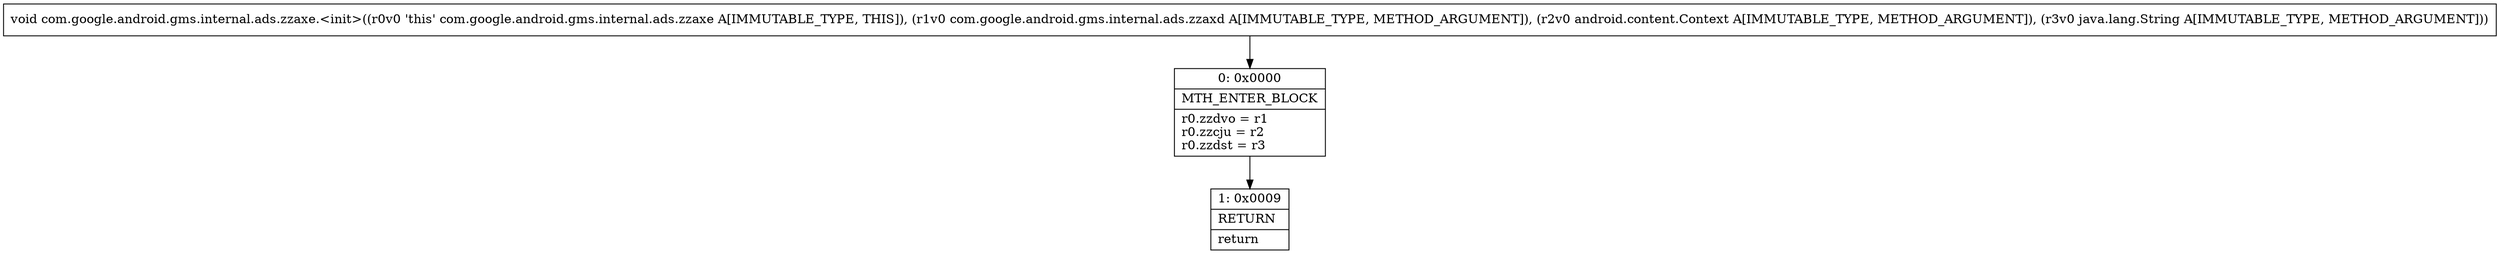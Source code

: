 digraph "CFG forcom.google.android.gms.internal.ads.zzaxe.\<init\>(Lcom\/google\/android\/gms\/internal\/ads\/zzaxd;Landroid\/content\/Context;Ljava\/lang\/String;)V" {
Node_0 [shape=record,label="{0\:\ 0x0000|MTH_ENTER_BLOCK\l|r0.zzdvo = r1\lr0.zzcju = r2\lr0.zzdst = r3\l}"];
Node_1 [shape=record,label="{1\:\ 0x0009|RETURN\l|return\l}"];
MethodNode[shape=record,label="{void com.google.android.gms.internal.ads.zzaxe.\<init\>((r0v0 'this' com.google.android.gms.internal.ads.zzaxe A[IMMUTABLE_TYPE, THIS]), (r1v0 com.google.android.gms.internal.ads.zzaxd A[IMMUTABLE_TYPE, METHOD_ARGUMENT]), (r2v0 android.content.Context A[IMMUTABLE_TYPE, METHOD_ARGUMENT]), (r3v0 java.lang.String A[IMMUTABLE_TYPE, METHOD_ARGUMENT])) }"];
MethodNode -> Node_0;
Node_0 -> Node_1;
}

